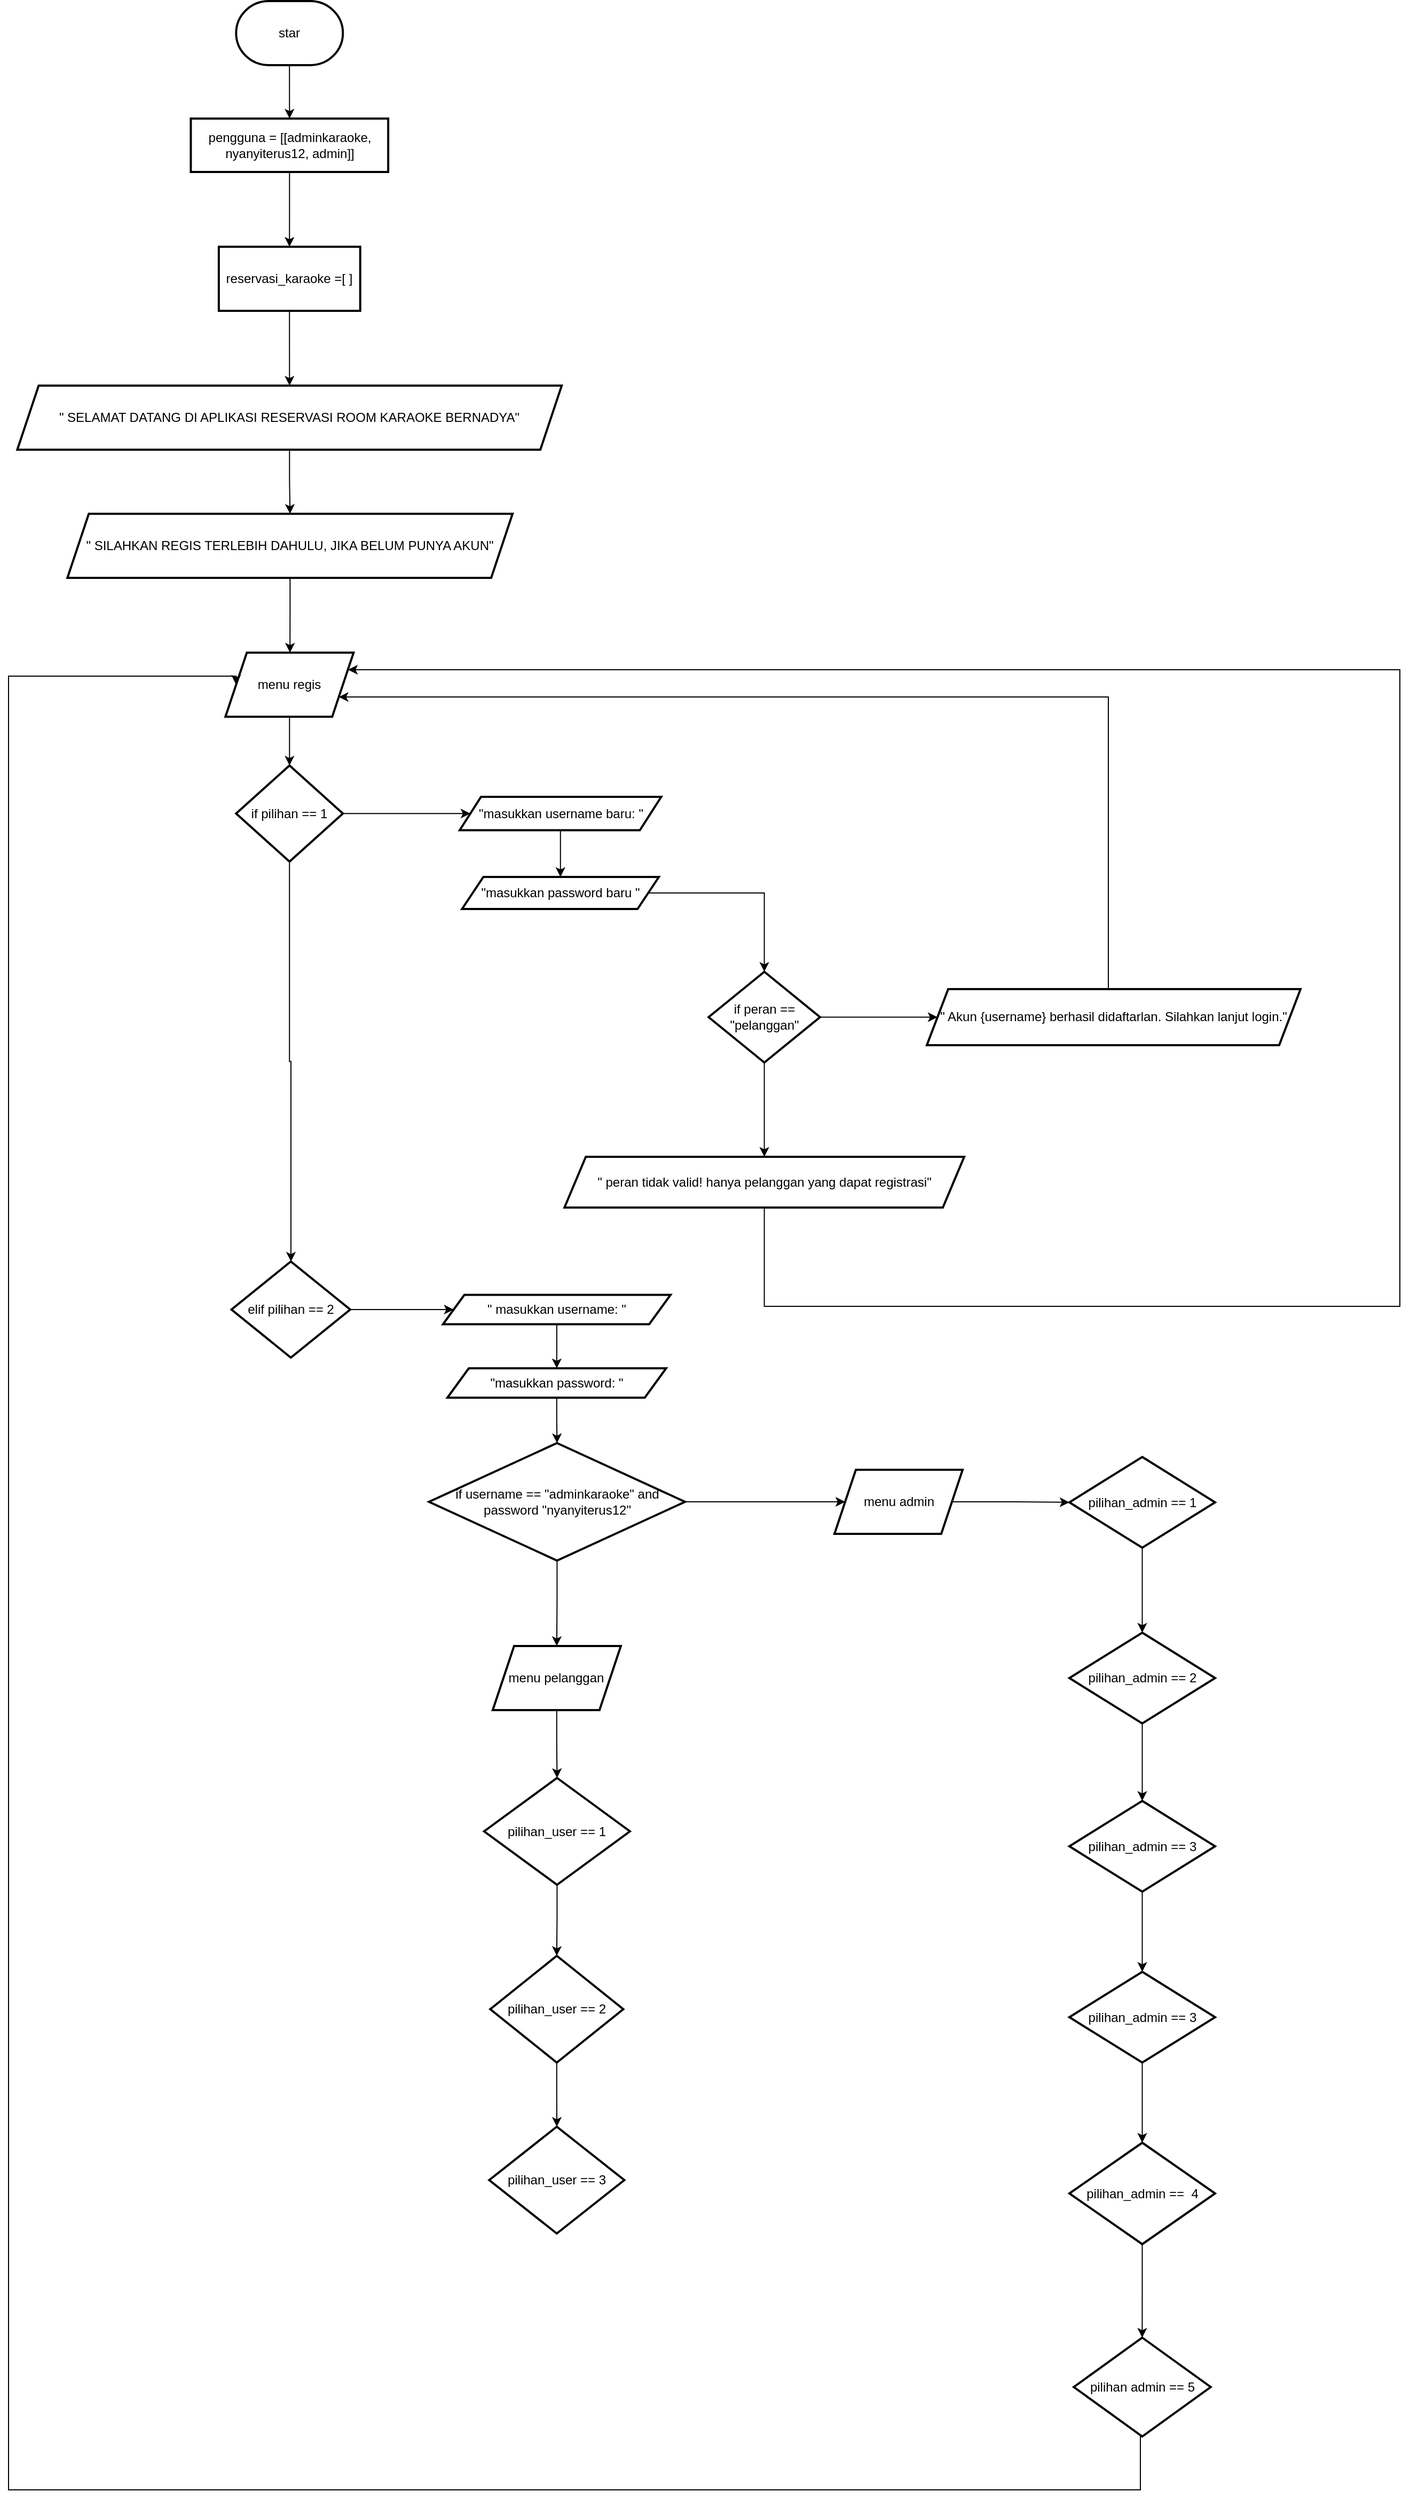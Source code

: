 <mxfile version="24.7.17">
  <diagram id="C5RBs43oDa-KdzZeNtuy" name="Page-1">
    <mxGraphModel dx="1032" dy="446" grid="1" gridSize="10" guides="1" tooltips="1" connect="1" arrows="1" fold="1" page="1" pageScale="1" pageWidth="827" pageHeight="1169" math="0" shadow="0">
      <root>
        <mxCell id="WIyWlLk6GJQsqaUBKTNV-0" />
        <mxCell id="WIyWlLk6GJQsqaUBKTNV-1" parent="WIyWlLk6GJQsqaUBKTNV-0" />
        <mxCell id="FZv19Nm4K4UOPXlG8AXZ-63" value="" style="edgeStyle=orthogonalEdgeStyle;rounded=0;orthogonalLoop=1;jettySize=auto;html=1;" parent="WIyWlLk6GJQsqaUBKTNV-1" source="FZv19Nm4K4UOPXlG8AXZ-61" target="FZv19Nm4K4UOPXlG8AXZ-62" edge="1">
          <mxGeometry relative="1" as="geometry" />
        </mxCell>
        <mxCell id="FZv19Nm4K4UOPXlG8AXZ-61" value="star" style="strokeWidth=2;html=1;shape=mxgraph.flowchart.terminator;whiteSpace=wrap;" parent="WIyWlLk6GJQsqaUBKTNV-1" vertex="1">
          <mxGeometry x="363.13" y="40" width="100" height="60" as="geometry" />
        </mxCell>
        <mxCell id="FZv19Nm4K4UOPXlG8AXZ-65" value="" style="edgeStyle=orthogonalEdgeStyle;rounded=0;orthogonalLoop=1;jettySize=auto;html=1;" parent="WIyWlLk6GJQsqaUBKTNV-1" source="FZv19Nm4K4UOPXlG8AXZ-62" target="FZv19Nm4K4UOPXlG8AXZ-64" edge="1">
          <mxGeometry relative="1" as="geometry" />
        </mxCell>
        <mxCell id="FZv19Nm4K4UOPXlG8AXZ-62" value="pengguna = [[adminkaraoke, nyanyiterus12, admin]]" style="whiteSpace=wrap;html=1;strokeWidth=2;" parent="WIyWlLk6GJQsqaUBKTNV-1" vertex="1">
          <mxGeometry x="320.7" y="150" width="184.86" height="50" as="geometry" />
        </mxCell>
        <mxCell id="FZv19Nm4K4UOPXlG8AXZ-68" value="" style="edgeStyle=orthogonalEdgeStyle;rounded=0;orthogonalLoop=1;jettySize=auto;html=1;" parent="WIyWlLk6GJQsqaUBKTNV-1" source="FZv19Nm4K4UOPXlG8AXZ-64" target="FZv19Nm4K4UOPXlG8AXZ-67" edge="1">
          <mxGeometry relative="1" as="geometry" />
        </mxCell>
        <mxCell id="FZv19Nm4K4UOPXlG8AXZ-64" value="reservasi_karaoke =[ ]" style="whiteSpace=wrap;html=1;strokeWidth=2;" parent="WIyWlLk6GJQsqaUBKTNV-1" vertex="1">
          <mxGeometry x="346.92" y="270" width="132.43" height="60" as="geometry" />
        </mxCell>
        <mxCell id="FZv19Nm4K4UOPXlG8AXZ-70" value="" style="edgeStyle=orthogonalEdgeStyle;rounded=0;orthogonalLoop=1;jettySize=auto;html=1;" parent="WIyWlLk6GJQsqaUBKTNV-1" source="FZv19Nm4K4UOPXlG8AXZ-67" target="FZv19Nm4K4UOPXlG8AXZ-69" edge="1">
          <mxGeometry relative="1" as="geometry" />
        </mxCell>
        <mxCell id="FZv19Nm4K4UOPXlG8AXZ-67" value="&quot; SELAMAT DATANG DI APLIKASI RESERVASI ROOM KARAOKE BERNADYA&quot;" style="shape=parallelogram;perimeter=parallelogramPerimeter;whiteSpace=wrap;html=1;fixedSize=1;strokeWidth=2;" parent="WIyWlLk6GJQsqaUBKTNV-1" vertex="1">
          <mxGeometry x="158.21" y="400" width="509.85" height="60" as="geometry" />
        </mxCell>
        <mxCell id="FZv19Nm4K4UOPXlG8AXZ-72" value="" style="edgeStyle=orthogonalEdgeStyle;rounded=0;orthogonalLoop=1;jettySize=auto;html=1;" parent="WIyWlLk6GJQsqaUBKTNV-1" source="FZv19Nm4K4UOPXlG8AXZ-69" edge="1">
          <mxGeometry relative="1" as="geometry">
            <mxPoint x="413.571" y="650" as="targetPoint" />
          </mxGeometry>
        </mxCell>
        <mxCell id="FZv19Nm4K4UOPXlG8AXZ-69" value="&quot; SILAHKAN REGIS TERLEBIH DAHULU, JIKA BELUM PUNYA AKUN&quot;" style="shape=parallelogram;perimeter=parallelogramPerimeter;whiteSpace=wrap;html=1;fixedSize=1;strokeWidth=2;" parent="WIyWlLk6GJQsqaUBKTNV-1" vertex="1">
          <mxGeometry x="205.15" y="520" width="416.87" height="60" as="geometry" />
        </mxCell>
        <mxCell id="FZv19Nm4K4UOPXlG8AXZ-77" value="" style="edgeStyle=orthogonalEdgeStyle;rounded=0;orthogonalLoop=1;jettySize=auto;html=1;" parent="WIyWlLk6GJQsqaUBKTNV-1" source="FZv19Nm4K4UOPXlG8AXZ-73" target="FZv19Nm4K4UOPXlG8AXZ-76" edge="1">
          <mxGeometry relative="1" as="geometry" />
        </mxCell>
        <mxCell id="FZv19Nm4K4UOPXlG8AXZ-73" value="menu regis" style="shape=parallelogram;perimeter=parallelogramPerimeter;whiteSpace=wrap;html=1;fixedSize=1;strokeWidth=2;" parent="WIyWlLk6GJQsqaUBKTNV-1" vertex="1">
          <mxGeometry x="353.135" y="650" width="120" height="60" as="geometry" />
        </mxCell>
        <mxCell id="FZv19Nm4K4UOPXlG8AXZ-80" value="" style="edgeStyle=orthogonalEdgeStyle;rounded=0;orthogonalLoop=1;jettySize=auto;html=1;" parent="WIyWlLk6GJQsqaUBKTNV-1" source="FZv19Nm4K4UOPXlG8AXZ-76" target="FZv19Nm4K4UOPXlG8AXZ-79" edge="1">
          <mxGeometry relative="1" as="geometry" />
        </mxCell>
        <mxCell id="OlUWHU7JKwZvKsBxixng-1" value="" style="edgeStyle=orthogonalEdgeStyle;rounded=0;orthogonalLoop=1;jettySize=auto;html=1;" edge="1" parent="WIyWlLk6GJQsqaUBKTNV-1" source="FZv19Nm4K4UOPXlG8AXZ-76" target="OlUWHU7JKwZvKsBxixng-0">
          <mxGeometry relative="1" as="geometry" />
        </mxCell>
        <mxCell id="FZv19Nm4K4UOPXlG8AXZ-76" value="if pilihan == 1" style="rhombus;whiteSpace=wrap;html=1;strokeWidth=2;" parent="WIyWlLk6GJQsqaUBKTNV-1" vertex="1">
          <mxGeometry x="363.13" y="755.63" width="100" height="90" as="geometry" />
        </mxCell>
        <mxCell id="FZv19Nm4K4UOPXlG8AXZ-86" value="" style="edgeStyle=orthogonalEdgeStyle;rounded=0;orthogonalLoop=1;jettySize=auto;html=1;" parent="WIyWlLk6GJQsqaUBKTNV-1" source="FZv19Nm4K4UOPXlG8AXZ-79" target="FZv19Nm4K4UOPXlG8AXZ-85" edge="1">
          <mxGeometry relative="1" as="geometry" />
        </mxCell>
        <mxCell id="FZv19Nm4K4UOPXlG8AXZ-79" value="&quot;masukkan username baru: &quot;" style="shape=parallelogram;perimeter=parallelogramPerimeter;whiteSpace=wrap;html=1;fixedSize=1;strokeWidth=2;" parent="WIyWlLk6GJQsqaUBKTNV-1" vertex="1">
          <mxGeometry x="572.5" y="785.01" width="188.75" height="31.25" as="geometry" />
        </mxCell>
        <mxCell id="FZv19Nm4K4UOPXlG8AXZ-90" value="" style="edgeStyle=orthogonalEdgeStyle;rounded=0;orthogonalLoop=1;jettySize=auto;html=1;" parent="WIyWlLk6GJQsqaUBKTNV-1" source="FZv19Nm4K4UOPXlG8AXZ-85" target="FZv19Nm4K4UOPXlG8AXZ-89" edge="1">
          <mxGeometry relative="1" as="geometry" />
        </mxCell>
        <mxCell id="FZv19Nm4K4UOPXlG8AXZ-85" value="&quot;masukkan password baru &quot;" style="shape=parallelogram;perimeter=parallelogramPerimeter;whiteSpace=wrap;html=1;fixedSize=1;strokeWidth=2;" parent="WIyWlLk6GJQsqaUBKTNV-1" vertex="1">
          <mxGeometry x="574.69" y="860" width="184.37" height="30" as="geometry" />
        </mxCell>
        <mxCell id="FZv19Nm4K4UOPXlG8AXZ-94" value="" style="edgeStyle=orthogonalEdgeStyle;rounded=0;orthogonalLoop=1;jettySize=auto;html=1;" parent="WIyWlLk6GJQsqaUBKTNV-1" source="FZv19Nm4K4UOPXlG8AXZ-89" target="FZv19Nm4K4UOPXlG8AXZ-93" edge="1">
          <mxGeometry relative="1" as="geometry" />
        </mxCell>
        <mxCell id="FZv19Nm4K4UOPXlG8AXZ-97" value="" style="edgeStyle=orthogonalEdgeStyle;rounded=0;orthogonalLoop=1;jettySize=auto;html=1;" parent="WIyWlLk6GJQsqaUBKTNV-1" source="FZv19Nm4K4UOPXlG8AXZ-89" target="FZv19Nm4K4UOPXlG8AXZ-96" edge="1">
          <mxGeometry relative="1" as="geometry" />
        </mxCell>
        <mxCell id="FZv19Nm4K4UOPXlG8AXZ-89" value="if peran == &quot;pelanggan&quot;" style="rhombus;whiteSpace=wrap;html=1;strokeWidth=2;" parent="WIyWlLk6GJQsqaUBKTNV-1" vertex="1">
          <mxGeometry x="805.62" y="948.75" width="104.38" height="85" as="geometry" />
        </mxCell>
        <mxCell id="OlUWHU7JKwZvKsBxixng-30" style="edgeStyle=orthogonalEdgeStyle;rounded=0;orthogonalLoop=1;jettySize=auto;html=1;entryX=1;entryY=0.75;entryDx=0;entryDy=0;" edge="1" parent="WIyWlLk6GJQsqaUBKTNV-1" source="FZv19Nm4K4UOPXlG8AXZ-93" target="FZv19Nm4K4UOPXlG8AXZ-73">
          <mxGeometry relative="1" as="geometry">
            <mxPoint x="530" y="720" as="targetPoint" />
            <Array as="points">
              <mxPoint x="1180" y="692" />
            </Array>
          </mxGeometry>
        </mxCell>
        <mxCell id="FZv19Nm4K4UOPXlG8AXZ-93" value="&quot; Akun {username} berhasil didaftarlan. Silahkan lanjut login.&quot;" style="shape=parallelogram;perimeter=parallelogramPerimeter;whiteSpace=wrap;html=1;fixedSize=1;strokeWidth=2;" parent="WIyWlLk6GJQsqaUBKTNV-1" vertex="1">
          <mxGeometry x="1010" y="965" width="349.99" height="52.5" as="geometry" />
        </mxCell>
        <mxCell id="OlUWHU7JKwZvKsBxixng-33" style="edgeStyle=orthogonalEdgeStyle;rounded=0;orthogonalLoop=1;jettySize=auto;html=1;" edge="1" parent="WIyWlLk6GJQsqaUBKTNV-1" source="FZv19Nm4K4UOPXlG8AXZ-96">
          <mxGeometry relative="1" as="geometry">
            <mxPoint x="468" y="666" as="targetPoint" />
            <Array as="points">
              <mxPoint x="858" y="1262" />
              <mxPoint x="1453" y="1262" />
              <mxPoint x="1453" y="666" />
            </Array>
          </mxGeometry>
        </mxCell>
        <mxCell id="FZv19Nm4K4UOPXlG8AXZ-96" value="&quot; peran tidak valid! hanya pelanggan yang dapat registrasi&quot;" style="shape=parallelogram;perimeter=parallelogramPerimeter;whiteSpace=wrap;html=1;fixedSize=1;strokeWidth=2;" parent="WIyWlLk6GJQsqaUBKTNV-1" vertex="1">
          <mxGeometry x="670.63" y="1122" width="374.37" height="47.5" as="geometry" />
        </mxCell>
        <mxCell id="OlUWHU7JKwZvKsBxixng-7" value="" style="edgeStyle=orthogonalEdgeStyle;rounded=0;orthogonalLoop=1;jettySize=auto;html=1;" edge="1" parent="WIyWlLk6GJQsqaUBKTNV-1" source="OlUWHU7JKwZvKsBxixng-0" target="OlUWHU7JKwZvKsBxixng-6">
          <mxGeometry relative="1" as="geometry" />
        </mxCell>
        <mxCell id="OlUWHU7JKwZvKsBxixng-0" value="elif pilihan == 2" style="rhombus;whiteSpace=wrap;html=1;strokeWidth=2;" vertex="1" parent="WIyWlLk6GJQsqaUBKTNV-1">
          <mxGeometry x="358.75" y="1220" width="111.25" height="90" as="geometry" />
        </mxCell>
        <mxCell id="OlUWHU7JKwZvKsBxixng-9" value="" style="edgeStyle=orthogonalEdgeStyle;rounded=0;orthogonalLoop=1;jettySize=auto;html=1;" edge="1" parent="WIyWlLk6GJQsqaUBKTNV-1" source="OlUWHU7JKwZvKsBxixng-6" target="OlUWHU7JKwZvKsBxixng-8">
          <mxGeometry relative="1" as="geometry" />
        </mxCell>
        <mxCell id="OlUWHU7JKwZvKsBxixng-6" value="&quot; masukkan username: &quot;" style="shape=parallelogram;perimeter=parallelogramPerimeter;whiteSpace=wrap;html=1;fixedSize=1;strokeWidth=2;" vertex="1" parent="WIyWlLk6GJQsqaUBKTNV-1">
          <mxGeometry x="556.88" y="1251.25" width="213.12" height="27.5" as="geometry" />
        </mxCell>
        <mxCell id="OlUWHU7JKwZvKsBxixng-11" value="" style="edgeStyle=orthogonalEdgeStyle;rounded=0;orthogonalLoop=1;jettySize=auto;html=1;" edge="1" parent="WIyWlLk6GJQsqaUBKTNV-1" source="OlUWHU7JKwZvKsBxixng-8" target="OlUWHU7JKwZvKsBxixng-10">
          <mxGeometry relative="1" as="geometry" />
        </mxCell>
        <mxCell id="OlUWHU7JKwZvKsBxixng-8" value="&quot;masukkan password: &quot;" style="shape=parallelogram;perimeter=parallelogramPerimeter;whiteSpace=wrap;html=1;fixedSize=1;strokeWidth=2;" vertex="1" parent="WIyWlLk6GJQsqaUBKTNV-1">
          <mxGeometry x="561.02" y="1320" width="204.84" height="27.5" as="geometry" />
        </mxCell>
        <mxCell id="OlUWHU7JKwZvKsBxixng-13" value="" style="edgeStyle=orthogonalEdgeStyle;rounded=0;orthogonalLoop=1;jettySize=auto;html=1;" edge="1" parent="WIyWlLk6GJQsqaUBKTNV-1" source="OlUWHU7JKwZvKsBxixng-10" target="OlUWHU7JKwZvKsBxixng-12">
          <mxGeometry relative="1" as="geometry" />
        </mxCell>
        <mxCell id="OlUWHU7JKwZvKsBxixng-15" value="" style="edgeStyle=orthogonalEdgeStyle;rounded=0;orthogonalLoop=1;jettySize=auto;html=1;" edge="1" parent="WIyWlLk6GJQsqaUBKTNV-1" source="OlUWHU7JKwZvKsBxixng-10" target="OlUWHU7JKwZvKsBxixng-14">
          <mxGeometry relative="1" as="geometry" />
        </mxCell>
        <mxCell id="OlUWHU7JKwZvKsBxixng-10" value="if username == &quot;adminkaraoke&quot; and password &quot;nyanyiterus12&quot;" style="rhombus;whiteSpace=wrap;html=1;strokeWidth=2;" vertex="1" parent="WIyWlLk6GJQsqaUBKTNV-1">
          <mxGeometry x="543.75" y="1390" width="239.84" height="110" as="geometry" />
        </mxCell>
        <mxCell id="OlUWHU7JKwZvKsBxixng-17" value="" style="edgeStyle=orthogonalEdgeStyle;rounded=0;orthogonalLoop=1;jettySize=auto;html=1;" edge="1" parent="WIyWlLk6GJQsqaUBKTNV-1" source="OlUWHU7JKwZvKsBxixng-12" target="OlUWHU7JKwZvKsBxixng-16">
          <mxGeometry relative="1" as="geometry" />
        </mxCell>
        <mxCell id="OlUWHU7JKwZvKsBxixng-12" value="menu admin" style="shape=parallelogram;perimeter=parallelogramPerimeter;whiteSpace=wrap;html=1;fixedSize=1;strokeWidth=2;" vertex="1" parent="WIyWlLk6GJQsqaUBKTNV-1">
          <mxGeometry x="923.51" y="1415" width="120" height="60" as="geometry" />
        </mxCell>
        <mxCell id="OlUWHU7JKwZvKsBxixng-39" value="" style="edgeStyle=orthogonalEdgeStyle;rounded=0;orthogonalLoop=1;jettySize=auto;html=1;" edge="1" parent="WIyWlLk6GJQsqaUBKTNV-1" source="OlUWHU7JKwZvKsBxixng-14" target="OlUWHU7JKwZvKsBxixng-38">
          <mxGeometry relative="1" as="geometry" />
        </mxCell>
        <mxCell id="OlUWHU7JKwZvKsBxixng-14" value="menu pelanggan" style="shape=parallelogram;perimeter=parallelogramPerimeter;whiteSpace=wrap;html=1;fixedSize=1;strokeWidth=2;" vertex="1" parent="WIyWlLk6GJQsqaUBKTNV-1">
          <mxGeometry x="603.44" y="1580" width="120" height="60" as="geometry" />
        </mxCell>
        <mxCell id="OlUWHU7JKwZvKsBxixng-19" value="" style="edgeStyle=orthogonalEdgeStyle;rounded=0;orthogonalLoop=1;jettySize=auto;html=1;" edge="1" parent="WIyWlLk6GJQsqaUBKTNV-1" source="OlUWHU7JKwZvKsBxixng-16" target="OlUWHU7JKwZvKsBxixng-18">
          <mxGeometry relative="1" as="geometry" />
        </mxCell>
        <mxCell id="OlUWHU7JKwZvKsBxixng-16" value="pilihan_admin == 1" style="rhombus;whiteSpace=wrap;html=1;strokeWidth=2;" vertex="1" parent="WIyWlLk6GJQsqaUBKTNV-1">
          <mxGeometry x="1143.51" y="1403" width="136.49" height="85" as="geometry" />
        </mxCell>
        <mxCell id="OlUWHU7JKwZvKsBxixng-21" value="" style="edgeStyle=orthogonalEdgeStyle;rounded=0;orthogonalLoop=1;jettySize=auto;html=1;" edge="1" parent="WIyWlLk6GJQsqaUBKTNV-1" source="OlUWHU7JKwZvKsBxixng-18" target="OlUWHU7JKwZvKsBxixng-20">
          <mxGeometry relative="1" as="geometry" />
        </mxCell>
        <mxCell id="OlUWHU7JKwZvKsBxixng-18" value="pilihan_admin == 2" style="rhombus;whiteSpace=wrap;html=1;strokeWidth=2;" vertex="1" parent="WIyWlLk6GJQsqaUBKTNV-1">
          <mxGeometry x="1143.51" y="1567.5" width="136.49" height="85" as="geometry" />
        </mxCell>
        <mxCell id="OlUWHU7JKwZvKsBxixng-23" value="" style="edgeStyle=orthogonalEdgeStyle;rounded=0;orthogonalLoop=1;jettySize=auto;html=1;" edge="1" parent="WIyWlLk6GJQsqaUBKTNV-1" source="OlUWHU7JKwZvKsBxixng-20" target="OlUWHU7JKwZvKsBxixng-22">
          <mxGeometry relative="1" as="geometry" />
        </mxCell>
        <mxCell id="OlUWHU7JKwZvKsBxixng-20" value="pilihan_admin == 3" style="rhombus;whiteSpace=wrap;html=1;strokeWidth=2;" vertex="1" parent="WIyWlLk6GJQsqaUBKTNV-1">
          <mxGeometry x="1143.51" y="1725" width="136.49" height="85" as="geometry" />
        </mxCell>
        <mxCell id="OlUWHU7JKwZvKsBxixng-25" value="" style="edgeStyle=orthogonalEdgeStyle;rounded=0;orthogonalLoop=1;jettySize=auto;html=1;" edge="1" parent="WIyWlLk6GJQsqaUBKTNV-1" source="OlUWHU7JKwZvKsBxixng-22" target="OlUWHU7JKwZvKsBxixng-24">
          <mxGeometry relative="1" as="geometry" />
        </mxCell>
        <mxCell id="OlUWHU7JKwZvKsBxixng-22" value="pilihan_admin == 3" style="rhombus;whiteSpace=wrap;html=1;strokeWidth=2;" vertex="1" parent="WIyWlLk6GJQsqaUBKTNV-1">
          <mxGeometry x="1143.51" y="1885" width="136.49" height="85" as="geometry" />
        </mxCell>
        <mxCell id="OlUWHU7JKwZvKsBxixng-36" value="" style="edgeStyle=orthogonalEdgeStyle;rounded=0;orthogonalLoop=1;jettySize=auto;html=1;" edge="1" parent="WIyWlLk6GJQsqaUBKTNV-1" source="OlUWHU7JKwZvKsBxixng-24" target="OlUWHU7JKwZvKsBxixng-35">
          <mxGeometry relative="1" as="geometry" />
        </mxCell>
        <mxCell id="OlUWHU7JKwZvKsBxixng-24" value="pilihan_admin ==&amp;nbsp; 4" style="rhombus;whiteSpace=wrap;html=1;strokeWidth=2;" vertex="1" parent="WIyWlLk6GJQsqaUBKTNV-1">
          <mxGeometry x="1143.51" y="2045" width="136.49" height="95" as="geometry" />
        </mxCell>
        <mxCell id="OlUWHU7JKwZvKsBxixng-37" style="edgeStyle=orthogonalEdgeStyle;rounded=0;orthogonalLoop=1;jettySize=auto;html=1;entryX=0;entryY=0.5;entryDx=0;entryDy=0;exitX=0.5;exitY=1;exitDx=0;exitDy=0;" edge="1" parent="WIyWlLk6GJQsqaUBKTNV-1" source="OlUWHU7JKwZvKsBxixng-35" target="FZv19Nm4K4UOPXlG8AXZ-73">
          <mxGeometry relative="1" as="geometry">
            <mxPoint x="290" y="660" as="targetPoint" />
            <mxPoint x="1210" y="2350" as="sourcePoint" />
            <Array as="points">
              <mxPoint x="1210" y="2320" />
              <mxPoint x="1210" y="2370" />
              <mxPoint x="150" y="2370" />
              <mxPoint x="150" y="672" />
              <mxPoint x="363" y="672" />
            </Array>
          </mxGeometry>
        </mxCell>
        <mxCell id="OlUWHU7JKwZvKsBxixng-35" value="pilihan admin == 5" style="rhombus;whiteSpace=wrap;html=1;strokeWidth=2;" vertex="1" parent="WIyWlLk6GJQsqaUBKTNV-1">
          <mxGeometry x="1147.63" y="2227.5" width="128.24" height="92.5" as="geometry" />
        </mxCell>
        <mxCell id="OlUWHU7JKwZvKsBxixng-41" value="" style="edgeStyle=orthogonalEdgeStyle;rounded=0;orthogonalLoop=1;jettySize=auto;html=1;" edge="1" parent="WIyWlLk6GJQsqaUBKTNV-1" source="OlUWHU7JKwZvKsBxixng-38" target="OlUWHU7JKwZvKsBxixng-40">
          <mxGeometry relative="1" as="geometry" />
        </mxCell>
        <mxCell id="OlUWHU7JKwZvKsBxixng-38" value="pilihan_user == 1" style="rhombus;whiteSpace=wrap;html=1;strokeWidth=2;" vertex="1" parent="WIyWlLk6GJQsqaUBKTNV-1">
          <mxGeometry x="595.39" y="1703.5" width="136.56" height="100" as="geometry" />
        </mxCell>
        <mxCell id="OlUWHU7JKwZvKsBxixng-43" value="" style="edgeStyle=orthogonalEdgeStyle;rounded=0;orthogonalLoop=1;jettySize=auto;html=1;" edge="1" parent="WIyWlLk6GJQsqaUBKTNV-1" source="OlUWHU7JKwZvKsBxixng-40" target="OlUWHU7JKwZvKsBxixng-42">
          <mxGeometry relative="1" as="geometry" />
        </mxCell>
        <mxCell id="OlUWHU7JKwZvKsBxixng-40" value="pilihan_user == 2" style="rhombus;whiteSpace=wrap;html=1;strokeWidth=2;" vertex="1" parent="WIyWlLk6GJQsqaUBKTNV-1">
          <mxGeometry x="601.13" y="1870" width="124.61" height="100" as="geometry" />
        </mxCell>
        <mxCell id="OlUWHU7JKwZvKsBxixng-42" value="pilihan_user == 3" style="rhombus;whiteSpace=wrap;html=1;strokeWidth=2;" vertex="1" parent="WIyWlLk6GJQsqaUBKTNV-1">
          <mxGeometry x="600.15" y="2030" width="126.56" height="100" as="geometry" />
        </mxCell>
      </root>
    </mxGraphModel>
  </diagram>
</mxfile>
